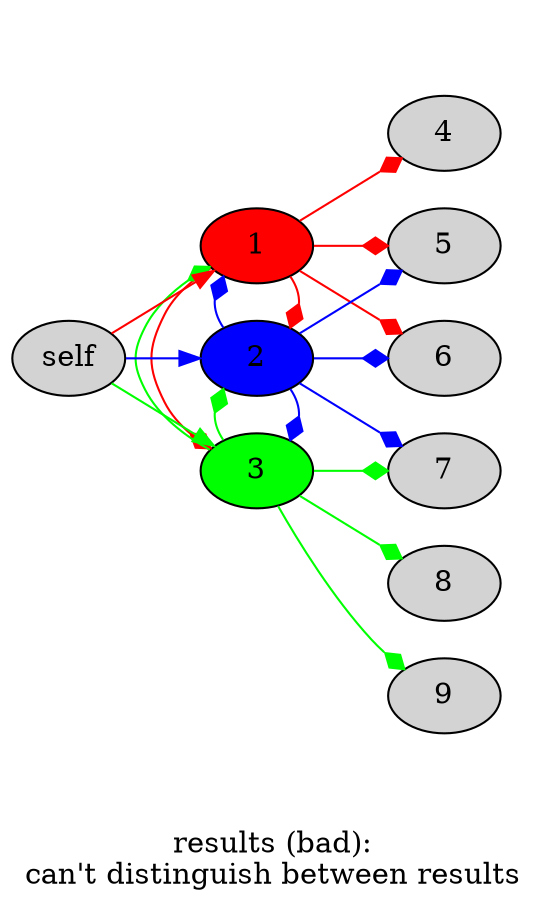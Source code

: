 digraph F {
  label = "results (bad):\ncan't distinguish between results";
  rankdir = LR;
  node [style=filled];
  edge [color=gray];
  subgraph cluster_F3 {
    label="x"
    labelloc="b"
     style=invis
    subgraph {
      rank=same
      1,2,3
    }
  }
  self -> 1 [color=red];
  1 [fillcolor=red];

  self -> 2 [color=blue];
  2 [fillcolor=blue];

  self -> 3 [color=green];
  3 [fillcolor=green];

  subgraph cluster_r {
    label="x"
    labelloc="b"
    fontsize=16
    style=invis
    subgraph cluster_duck {
      margin=0
      label="x"
      labelloc="t"
      fontsize=16
      style=invis
      4,5,6,7,8,9
    }
  }

  1 -> 4,5,6 [color=red,arrowhead=diamond]
  1 -> 2,3 [weight=0,color=red,arrowhead=diamond]
  2 -> 5,6,7 [color=blue,arrowhead=diamond]
  2 -> 1,3 [weight=0,color=blue,arrowhead=diamond]
  3 -> 7,8,9 [color=green,arrowhead=diamond]
  3 -> 1,2 [weight=0,color=green,arrowhead=diamond]
}
